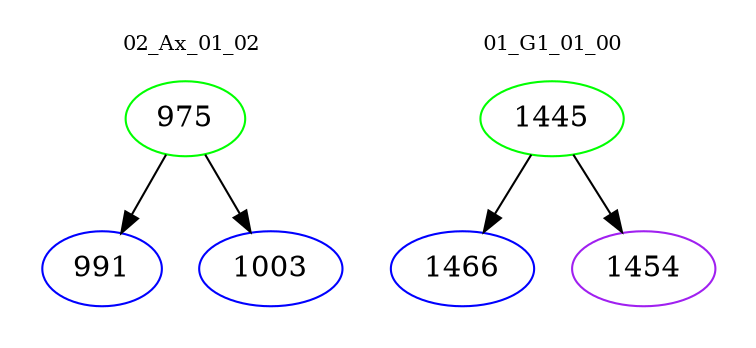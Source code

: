 digraph{
subgraph cluster_0 {
color = white
label = "02_Ax_01_02";
fontsize=10;
T0_975 [label="975", color="green"]
T0_975 -> T0_991 [color="black"]
T0_991 [label="991", color="blue"]
T0_975 -> T0_1003 [color="black"]
T0_1003 [label="1003", color="blue"]
}
subgraph cluster_1 {
color = white
label = "01_G1_01_00";
fontsize=10;
T1_1445 [label="1445", color="green"]
T1_1445 -> T1_1466 [color="black"]
T1_1466 [label="1466", color="blue"]
T1_1445 -> T1_1454 [color="black"]
T1_1454 [label="1454", color="purple"]
}
}
